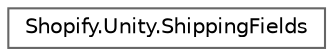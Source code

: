 digraph "Graphical Class Hierarchy"
{
 // LATEX_PDF_SIZE
  bgcolor="transparent";
  edge [fontname=Helvetica,fontsize=10,labelfontname=Helvetica,labelfontsize=10];
  node [fontname=Helvetica,fontsize=10,shape=box,height=0.2,width=0.4];
  rankdir="LR";
  Node0 [id="Node000000",label="Shopify.Unity.ShippingFields",height=0.2,width=0.4,color="grey40", fillcolor="white", style="filled",URL="$struct_shopify_1_1_unity_1_1_shipping_fields.html",tooltip="Wraps around a shipping address and shipping identifier. Used for sending the final checkout fields i..."];
}
